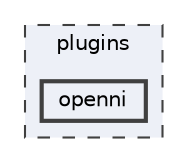 digraph "/home/friedel/devel/ILLIXR/plugins/openni"
{
 // LATEX_PDF_SIZE
  bgcolor="transparent";
  edge [fontname=Helvetica,fontsize=10,labelfontname=Helvetica,labelfontsize=10];
  node [fontname=Helvetica,fontsize=10,shape=box,height=0.2,width=0.4];
  compound=true
  subgraph clusterdir_38c8d24aef3972a7f87b834274e76e31 {
    graph [ bgcolor="#edf0f7", pencolor="grey25", label="plugins", fontname=Helvetica,fontsize=10 style="filled,dashed", URL="dir_38c8d24aef3972a7f87b834274e76e31.html",tooltip=""]
  dir_e270ea8f557e3efbb4ed59ecd6b01a9d [label="openni", fillcolor="#edf0f7", color="grey25", style="filled,bold", URL="dir_e270ea8f557e3efbb4ed59ecd6b01a9d.html",tooltip=""];
  }
}
